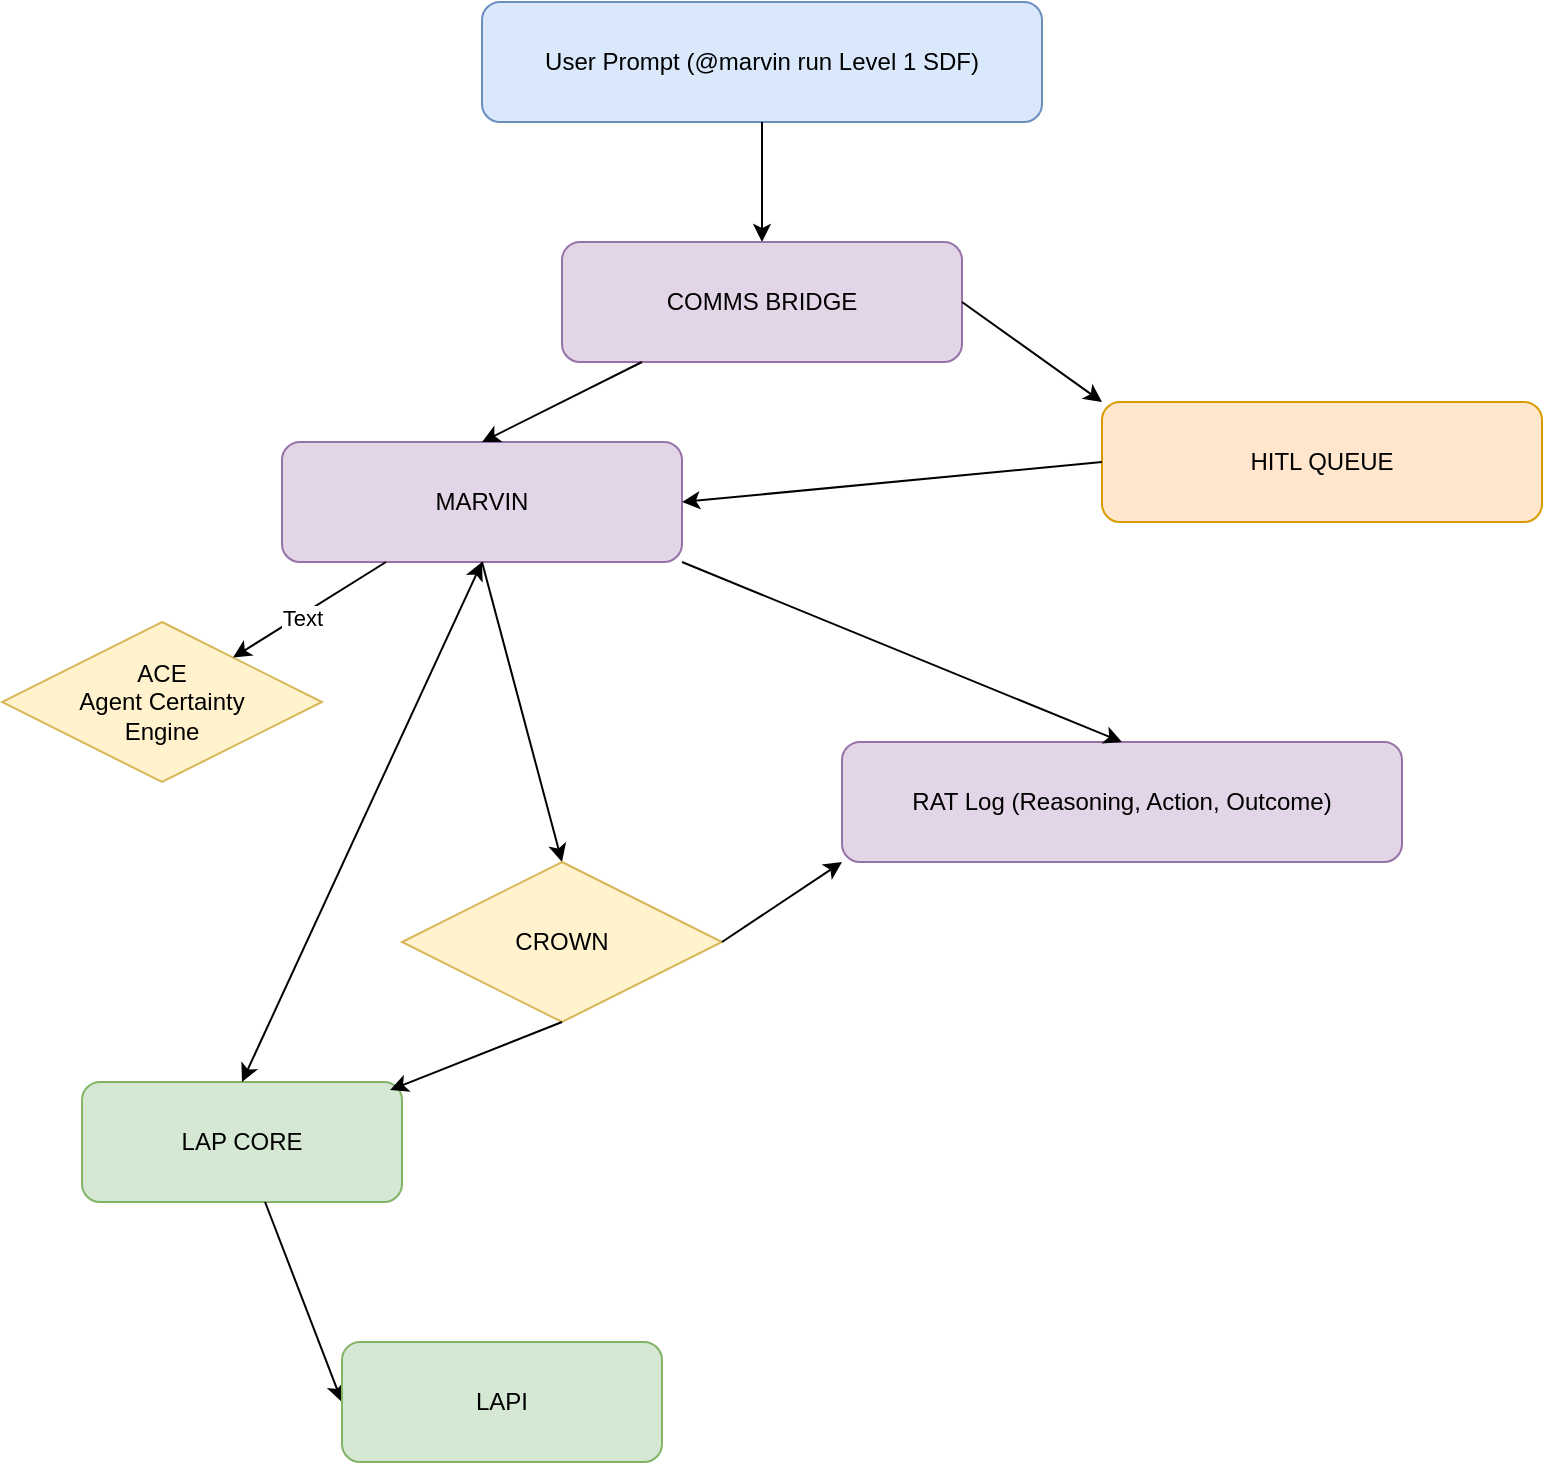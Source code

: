 <mxfile version="28.1.2">
  <diagram name="Marvin Action Flow" id="DjWgYk_GthI1s3RVPYaJ">
    <mxGraphModel dx="845" dy="1102" grid="1" gridSize="10" guides="1" tooltips="1" connect="1" arrows="1" fold="1" page="1" pageScale="1" pageWidth="850" pageHeight="1100" math="0" shadow="0">
      <root>
        <mxCell id="0" />
        <mxCell id="1" parent="0" />
        <mxCell id="Qi53D6-wW5OKBVDAIv5i-1" value="User Prompt (@marvin run Level 1 SDF)" style="rounded=1;whiteSpace=wrap;html=1;fillColor=#dae8fc;strokeColor=#6c8ebf;" vertex="1" parent="1">
          <mxGeometry x="270" y="10" width="280" height="60" as="geometry" />
        </mxCell>
        <mxCell id="Qi53D6-wW5OKBVDAIv5i-2" value="MARVIN" style="rounded=1;whiteSpace=wrap;html=1;fillColor=#e1d5e7;strokeColor=#9673a6;" vertex="1" parent="1">
          <mxGeometry x="170" y="230" width="200" height="60" as="geometry" />
        </mxCell>
        <mxCell id="Qi53D6-wW5OKBVDAIv5i-3" value="ACE&lt;br&gt;Agent Certainty&lt;div&gt;Engine&lt;/div&gt;" style="rhombus;whiteSpace=wrap;html=1;fillColor=#fff2cc;strokeColor=#d6b656;" vertex="1" parent="1">
          <mxGeometry x="30" y="320" width="160" height="80" as="geometry" />
        </mxCell>
        <mxCell id="Qi53D6-wW5OKBVDAIv5i-4" value="LAP CORE" style="rounded=1;whiteSpace=wrap;html=1;fillColor=#d5e8d4;strokeColor=#82b366;" vertex="1" parent="1">
          <mxGeometry x="70" y="550" width="160" height="60" as="geometry" />
        </mxCell>
        <mxCell id="Qi53D6-wW5OKBVDAIv5i-5" value="HITL QUEUE" style="rounded=1;whiteSpace=wrap;html=1;fillColor=#ffe6cc;strokeColor=#d79b00;" vertex="1" parent="1">
          <mxGeometry x="580" y="210" width="220" height="60" as="geometry" />
        </mxCell>
        <mxCell id="Qi53D6-wW5OKBVDAIv5i-9" value="RAT Log (Reasoning, Action, Outcome)" style="rounded=1;whiteSpace=wrap;html=1;fillColor=#e1d5e7;strokeColor=#9673a6;" vertex="1" parent="1">
          <mxGeometry x="450" y="380" width="280" height="60" as="geometry" />
        </mxCell>
        <mxCell id="Qi53D6-wW5OKBVDAIv5i-11" style="entryX=0.5;entryY=0;entryDx=0;entryDy=0;" edge="1" parent="1" source="Qi53D6-wW5OKBVDAIv5i-1" target="Qi53D6-wW5OKBVDAIv5i-24">
          <mxGeometry relative="1" as="geometry" />
        </mxCell>
        <mxCell id="Qi53D6-wW5OKBVDAIv5i-12" edge="1" parent="1" source="Qi53D6-wW5OKBVDAIv5i-2" target="Qi53D6-wW5OKBVDAIv5i-3">
          <mxGeometry relative="1" as="geometry" />
        </mxCell>
        <mxCell id="Qi53D6-wW5OKBVDAIv5i-32" value="Text" style="edgeLabel;html=1;align=center;verticalAlign=middle;resizable=0;points=[];" vertex="1" connectable="0" parent="Qi53D6-wW5OKBVDAIv5i-12">
          <mxGeometry x="0.131" y="1" relative="1" as="geometry">
            <mxPoint as="offset" />
          </mxGeometry>
        </mxCell>
        <mxCell id="Qi53D6-wW5OKBVDAIv5i-13" style="exitX=0.5;exitY=1;exitDx=0;exitDy=0;entryX=0.5;entryY=0;entryDx=0;entryDy=0;" edge="1" parent="1" source="Qi53D6-wW5OKBVDAIv5i-2" target="Qi53D6-wW5OKBVDAIv5i-27">
          <mxGeometry relative="1" as="geometry" />
        </mxCell>
        <mxCell id="Qi53D6-wW5OKBVDAIv5i-16" style="entryX=1;entryY=0.5;entryDx=0;entryDy=0;exitX=0;exitY=0.5;exitDx=0;exitDy=0;" edge="1" parent="1" source="Qi53D6-wW5OKBVDAIv5i-5" target="Qi53D6-wW5OKBVDAIv5i-2">
          <mxGeometry relative="1" as="geometry" />
        </mxCell>
        <mxCell id="Qi53D6-wW5OKBVDAIv5i-18" style="entryX=0;entryY=0.5;entryDx=0;entryDy=0;" edge="1" parent="1" source="Qi53D6-wW5OKBVDAIv5i-4" target="Qi53D6-wW5OKBVDAIv5i-35">
          <mxGeometry relative="1" as="geometry" />
        </mxCell>
        <mxCell id="Qi53D6-wW5OKBVDAIv5i-24" value="COMMS BRIDGE" style="rounded=1;whiteSpace=wrap;html=1;fillColor=#e1d5e7;strokeColor=#9673a6;" vertex="1" parent="1">
          <mxGeometry x="310" y="130" width="200" height="60" as="geometry" />
        </mxCell>
        <mxCell id="Qi53D6-wW5OKBVDAIv5i-25" style="entryX=0.5;entryY=0;entryDx=0;entryDy=0;" edge="1" parent="1" source="Qi53D6-wW5OKBVDAIv5i-24" target="Qi53D6-wW5OKBVDAIv5i-2">
          <mxGeometry relative="1" as="geometry">
            <mxPoint x="161" y="180" as="sourcePoint" />
            <mxPoint x="140" y="250" as="targetPoint" />
          </mxGeometry>
        </mxCell>
        <mxCell id="Qi53D6-wW5OKBVDAIv5i-27" value="CROWN" style="rhombus;whiteSpace=wrap;html=1;fillColor=#fff2cc;strokeColor=#d6b656;" vertex="1" parent="1">
          <mxGeometry x="230" y="440" width="160" height="80" as="geometry" />
        </mxCell>
        <mxCell id="Qi53D6-wW5OKBVDAIv5i-28" style="exitX=0.5;exitY=1;exitDx=0;exitDy=0;entryX=0.963;entryY=0.067;entryDx=0;entryDy=0;entryPerimeter=0;" edge="1" parent="1" source="Qi53D6-wW5OKBVDAIv5i-27" target="Qi53D6-wW5OKBVDAIv5i-4">
          <mxGeometry relative="1" as="geometry">
            <mxPoint x="160" y="340" as="sourcePoint" />
            <mxPoint x="220" y="420" as="targetPoint" />
          </mxGeometry>
        </mxCell>
        <mxCell id="Qi53D6-wW5OKBVDAIv5i-29" style="exitX=1;exitY=1;exitDx=0;exitDy=0;entryX=0.5;entryY=0;entryDx=0;entryDy=0;" edge="1" parent="1" source="Qi53D6-wW5OKBVDAIv5i-2" target="Qi53D6-wW5OKBVDAIv5i-9">
          <mxGeometry relative="1" as="geometry">
            <mxPoint x="180" y="380" as="sourcePoint" />
            <mxPoint x="130" y="540" as="targetPoint" />
          </mxGeometry>
        </mxCell>
        <mxCell id="Qi53D6-wW5OKBVDAIv5i-33" style="exitX=1;exitY=0.5;exitDx=0;exitDy=0;entryX=0;entryY=1;entryDx=0;entryDy=0;" edge="1" parent="1" source="Qi53D6-wW5OKBVDAIv5i-27" target="Qi53D6-wW5OKBVDAIv5i-9">
          <mxGeometry relative="1" as="geometry">
            <mxPoint x="260" y="860" as="sourcePoint" />
            <mxPoint x="476" y="560" as="targetPoint" />
          </mxGeometry>
        </mxCell>
        <mxCell id="Qi53D6-wW5OKBVDAIv5i-34" style="entryX=0;entryY=0;entryDx=0;entryDy=0;exitX=1;exitY=0.5;exitDx=0;exitDy=0;" edge="1" parent="1" source="Qi53D6-wW5OKBVDAIv5i-24" target="Qi53D6-wW5OKBVDAIv5i-5">
          <mxGeometry relative="1" as="geometry">
            <mxPoint x="750" y="350" as="sourcePoint" />
            <mxPoint x="610" y="100" as="targetPoint" />
          </mxGeometry>
        </mxCell>
        <mxCell id="Qi53D6-wW5OKBVDAIv5i-35" value="LAPI" style="rounded=1;whiteSpace=wrap;html=1;fillColor=#d5e8d4;strokeColor=#82b366;" vertex="1" parent="1">
          <mxGeometry x="200" y="680" width="160" height="60" as="geometry" />
        </mxCell>
        <mxCell id="Qi53D6-wW5OKBVDAIv5i-36" value="" style="endArrow=classic;startArrow=classic;html=1;rounded=0;entryX=0.5;entryY=1;entryDx=0;entryDy=0;exitX=0.5;exitY=0;exitDx=0;exitDy=0;" edge="1" parent="1" source="Qi53D6-wW5OKBVDAIv5i-4" target="Qi53D6-wW5OKBVDAIv5i-2">
          <mxGeometry width="50" height="50" relative="1" as="geometry">
            <mxPoint x="390" y="590" as="sourcePoint" />
            <mxPoint x="440" y="540" as="targetPoint" />
          </mxGeometry>
        </mxCell>
      </root>
    </mxGraphModel>
  </diagram>
</mxfile>
